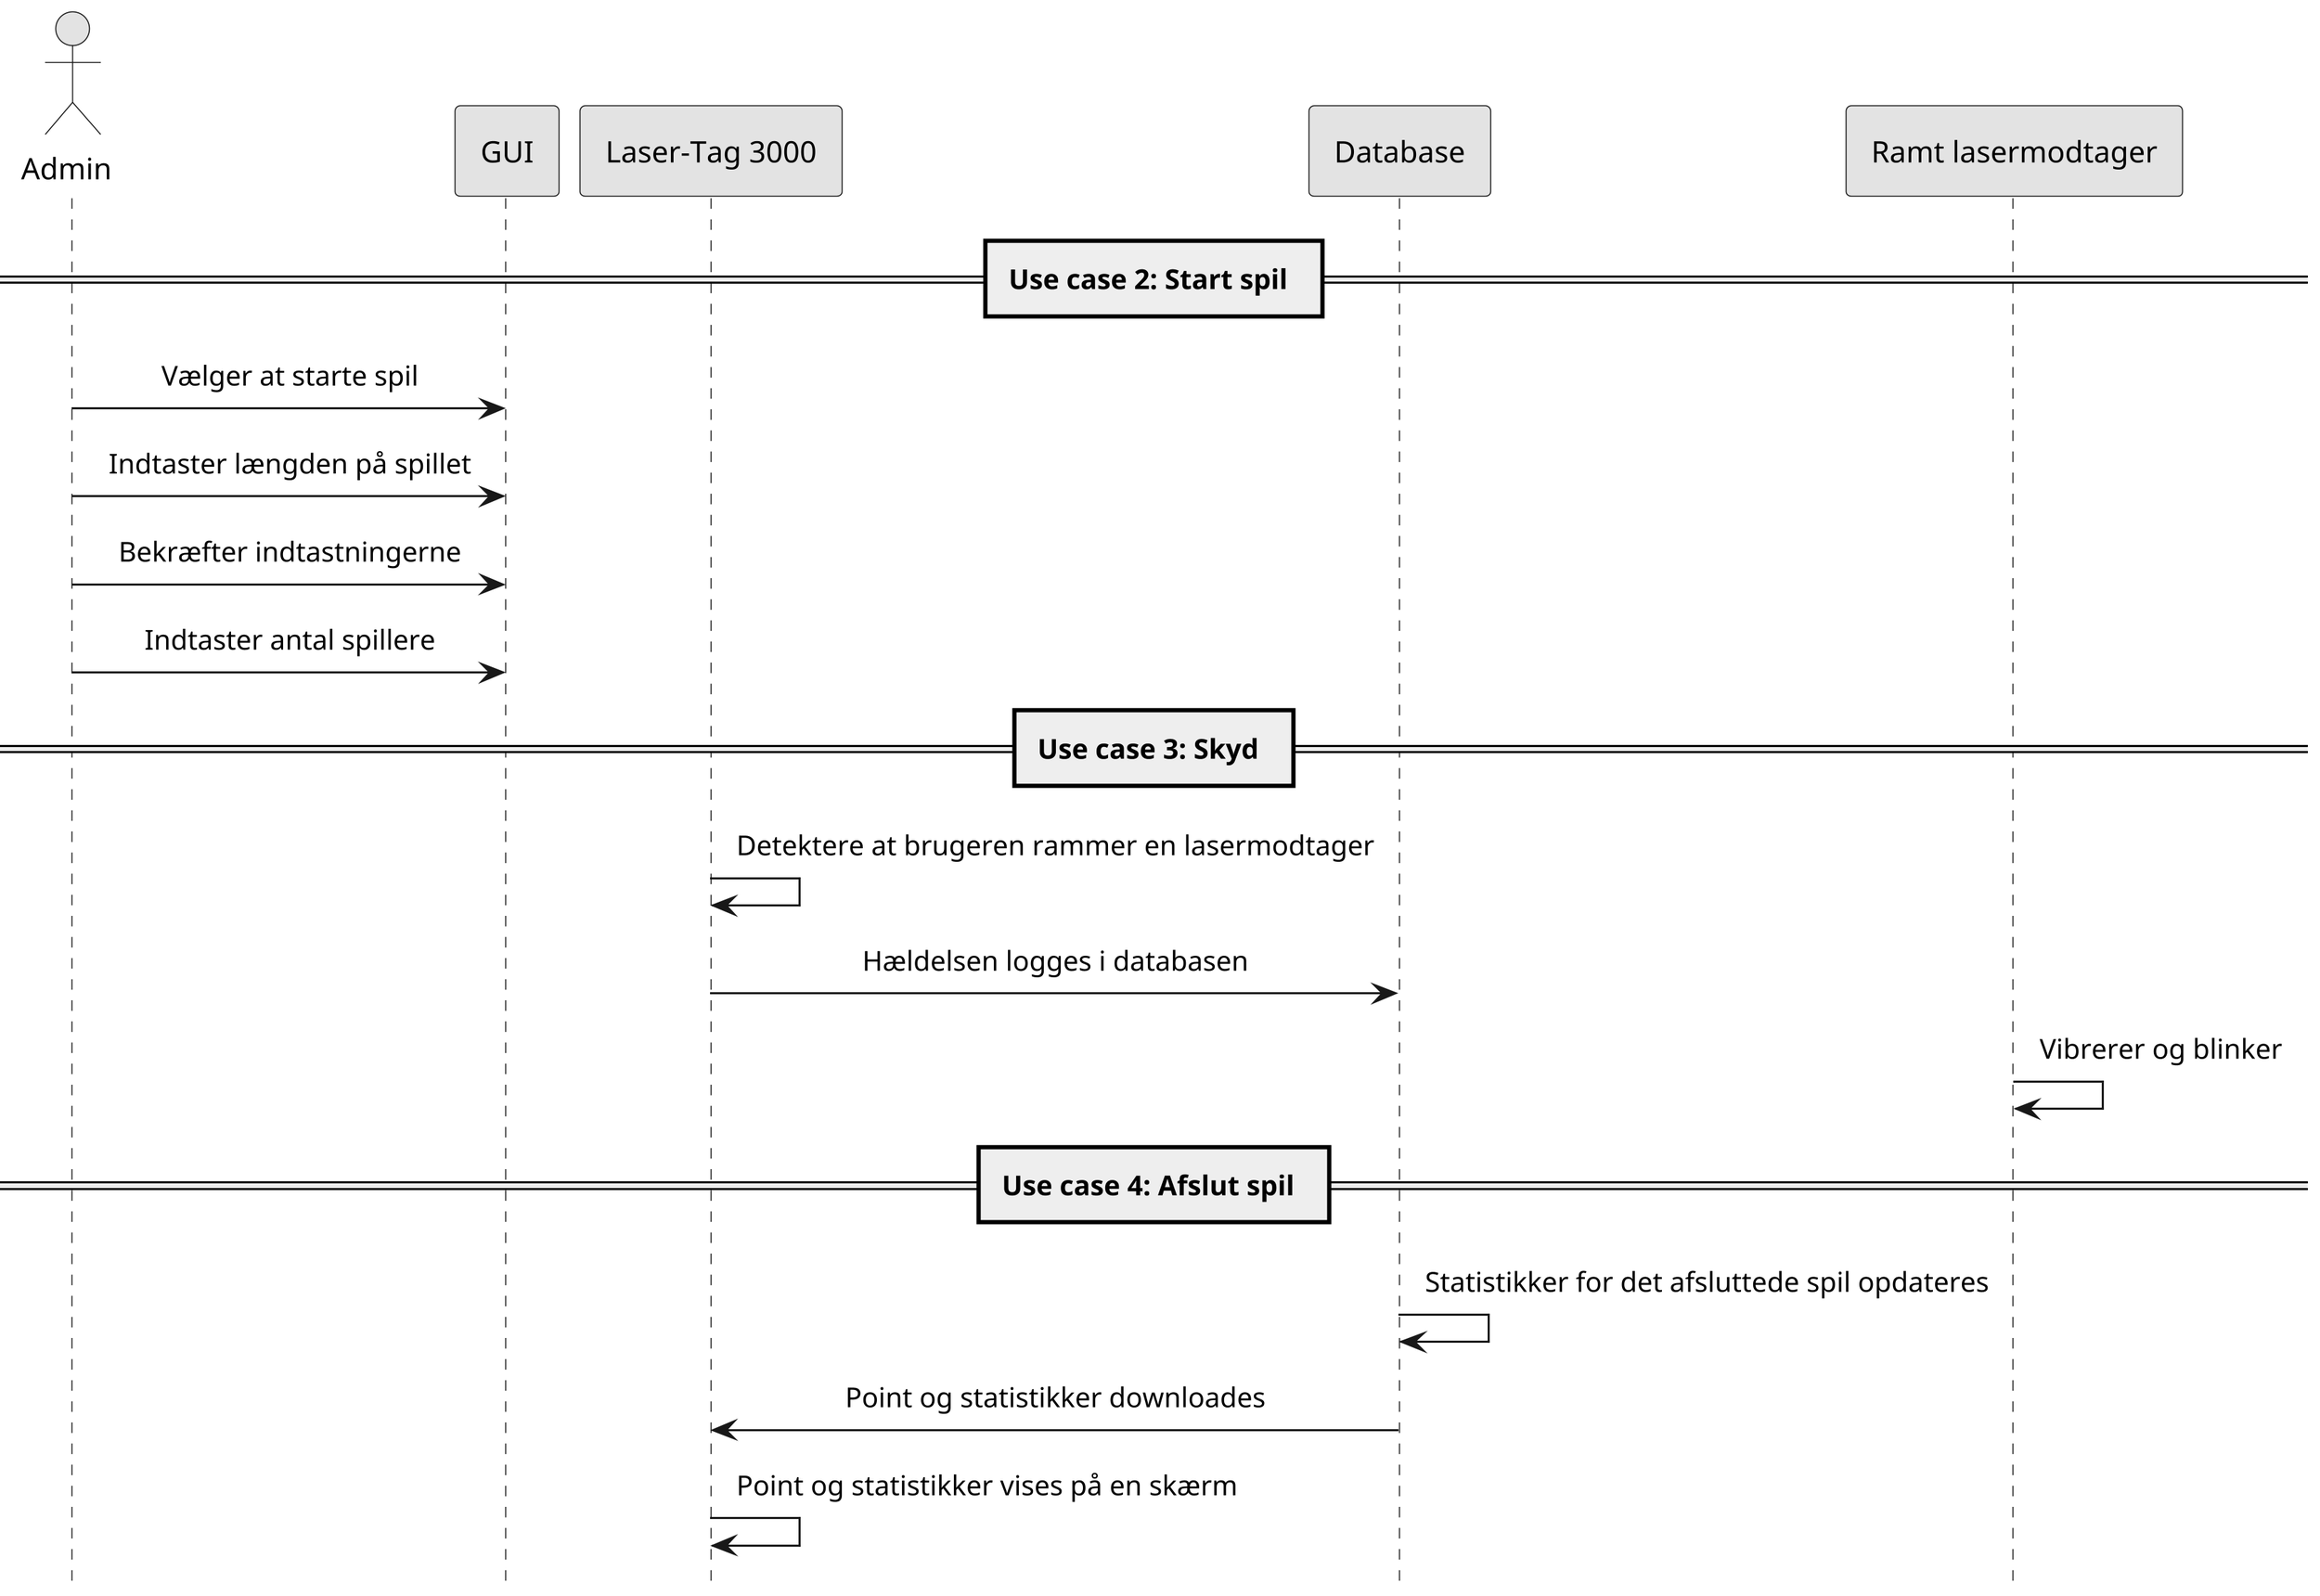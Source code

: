 @startuml ssd-uc1

hide footbox

skinparam {
    monochrome true
    dpi 300
    padding 5
    sequenceMessageAlign center
    packageStyle frame
    shadowing false
    'backgroundColor transparent
}

actor Admin as admin
participant "GUI" as gui
participant "Laser-Tag 3000" as lasertag
participant "Database" as database
participant "Ramt lasermodtager" as laserReciever

== Use case 2: Start spil ==

admin -> gui: Vælger at starte spil
admin -> gui: Indtaster længden på spillet
admin -> gui: Bekræfter indtastningerne
admin -> gui: Indtaster antal spillere

'Mangler: Spil startes (Men hvordan??? Fra GUI til server til enheder???)

== Use case 3: Skyd ==

'Her går der noget galt - det er vel modtageren der detektere det og sender til database???
lasertag -> lasertag: Detektere at brugeren rammer en lasermodtager
lasertag -> database: Hældelsen logges i databasen
'Hvordan ved brugeren hvor mange point han har???
laserReciever -> laserReciever: Vibrerer og blinker

== Use case 4: Afslut spil ==

database -> database: Statistikker for det afsluttede spil opdateres
database -> lasertag: Point og statistikker downloades
lasertag -> lasertag: Point og statistikker vises på en skærm

@enduml